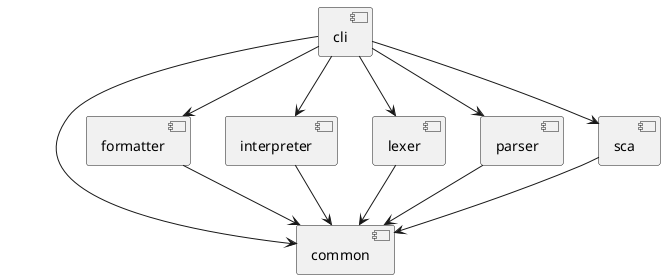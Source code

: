 @startuml

component "cli" {
}

component "common" {
}

component "formatter" {
}

component "interpreter" {
}

component "lexer" {
}

component "parser" {
}

component "sca" {
}

cli --> common
cli --> lexer
cli --> parser
cli --> interpreter
cli --> sca
cli --> formatter

formatter --> common

interpreter --> common

lexer --> common

parser --> common

sca --> common

@enduml